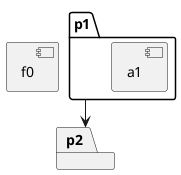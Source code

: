 {
  "sha1": "40kr5sey9fp03xn0wb0tjal02u4jz81",
  "insertion": {
    "when": "2024-05-30T20:48:20.394Z",
    "url": "https://github.com/plantuml/plantuml/issues/1349",
    "user": "plantuml@gmail.com"
  }
}
@startuml
!pragma layout smetana

component f0

package p1 {
    component a1
}
package p2
p1 --> p2
@enduml
